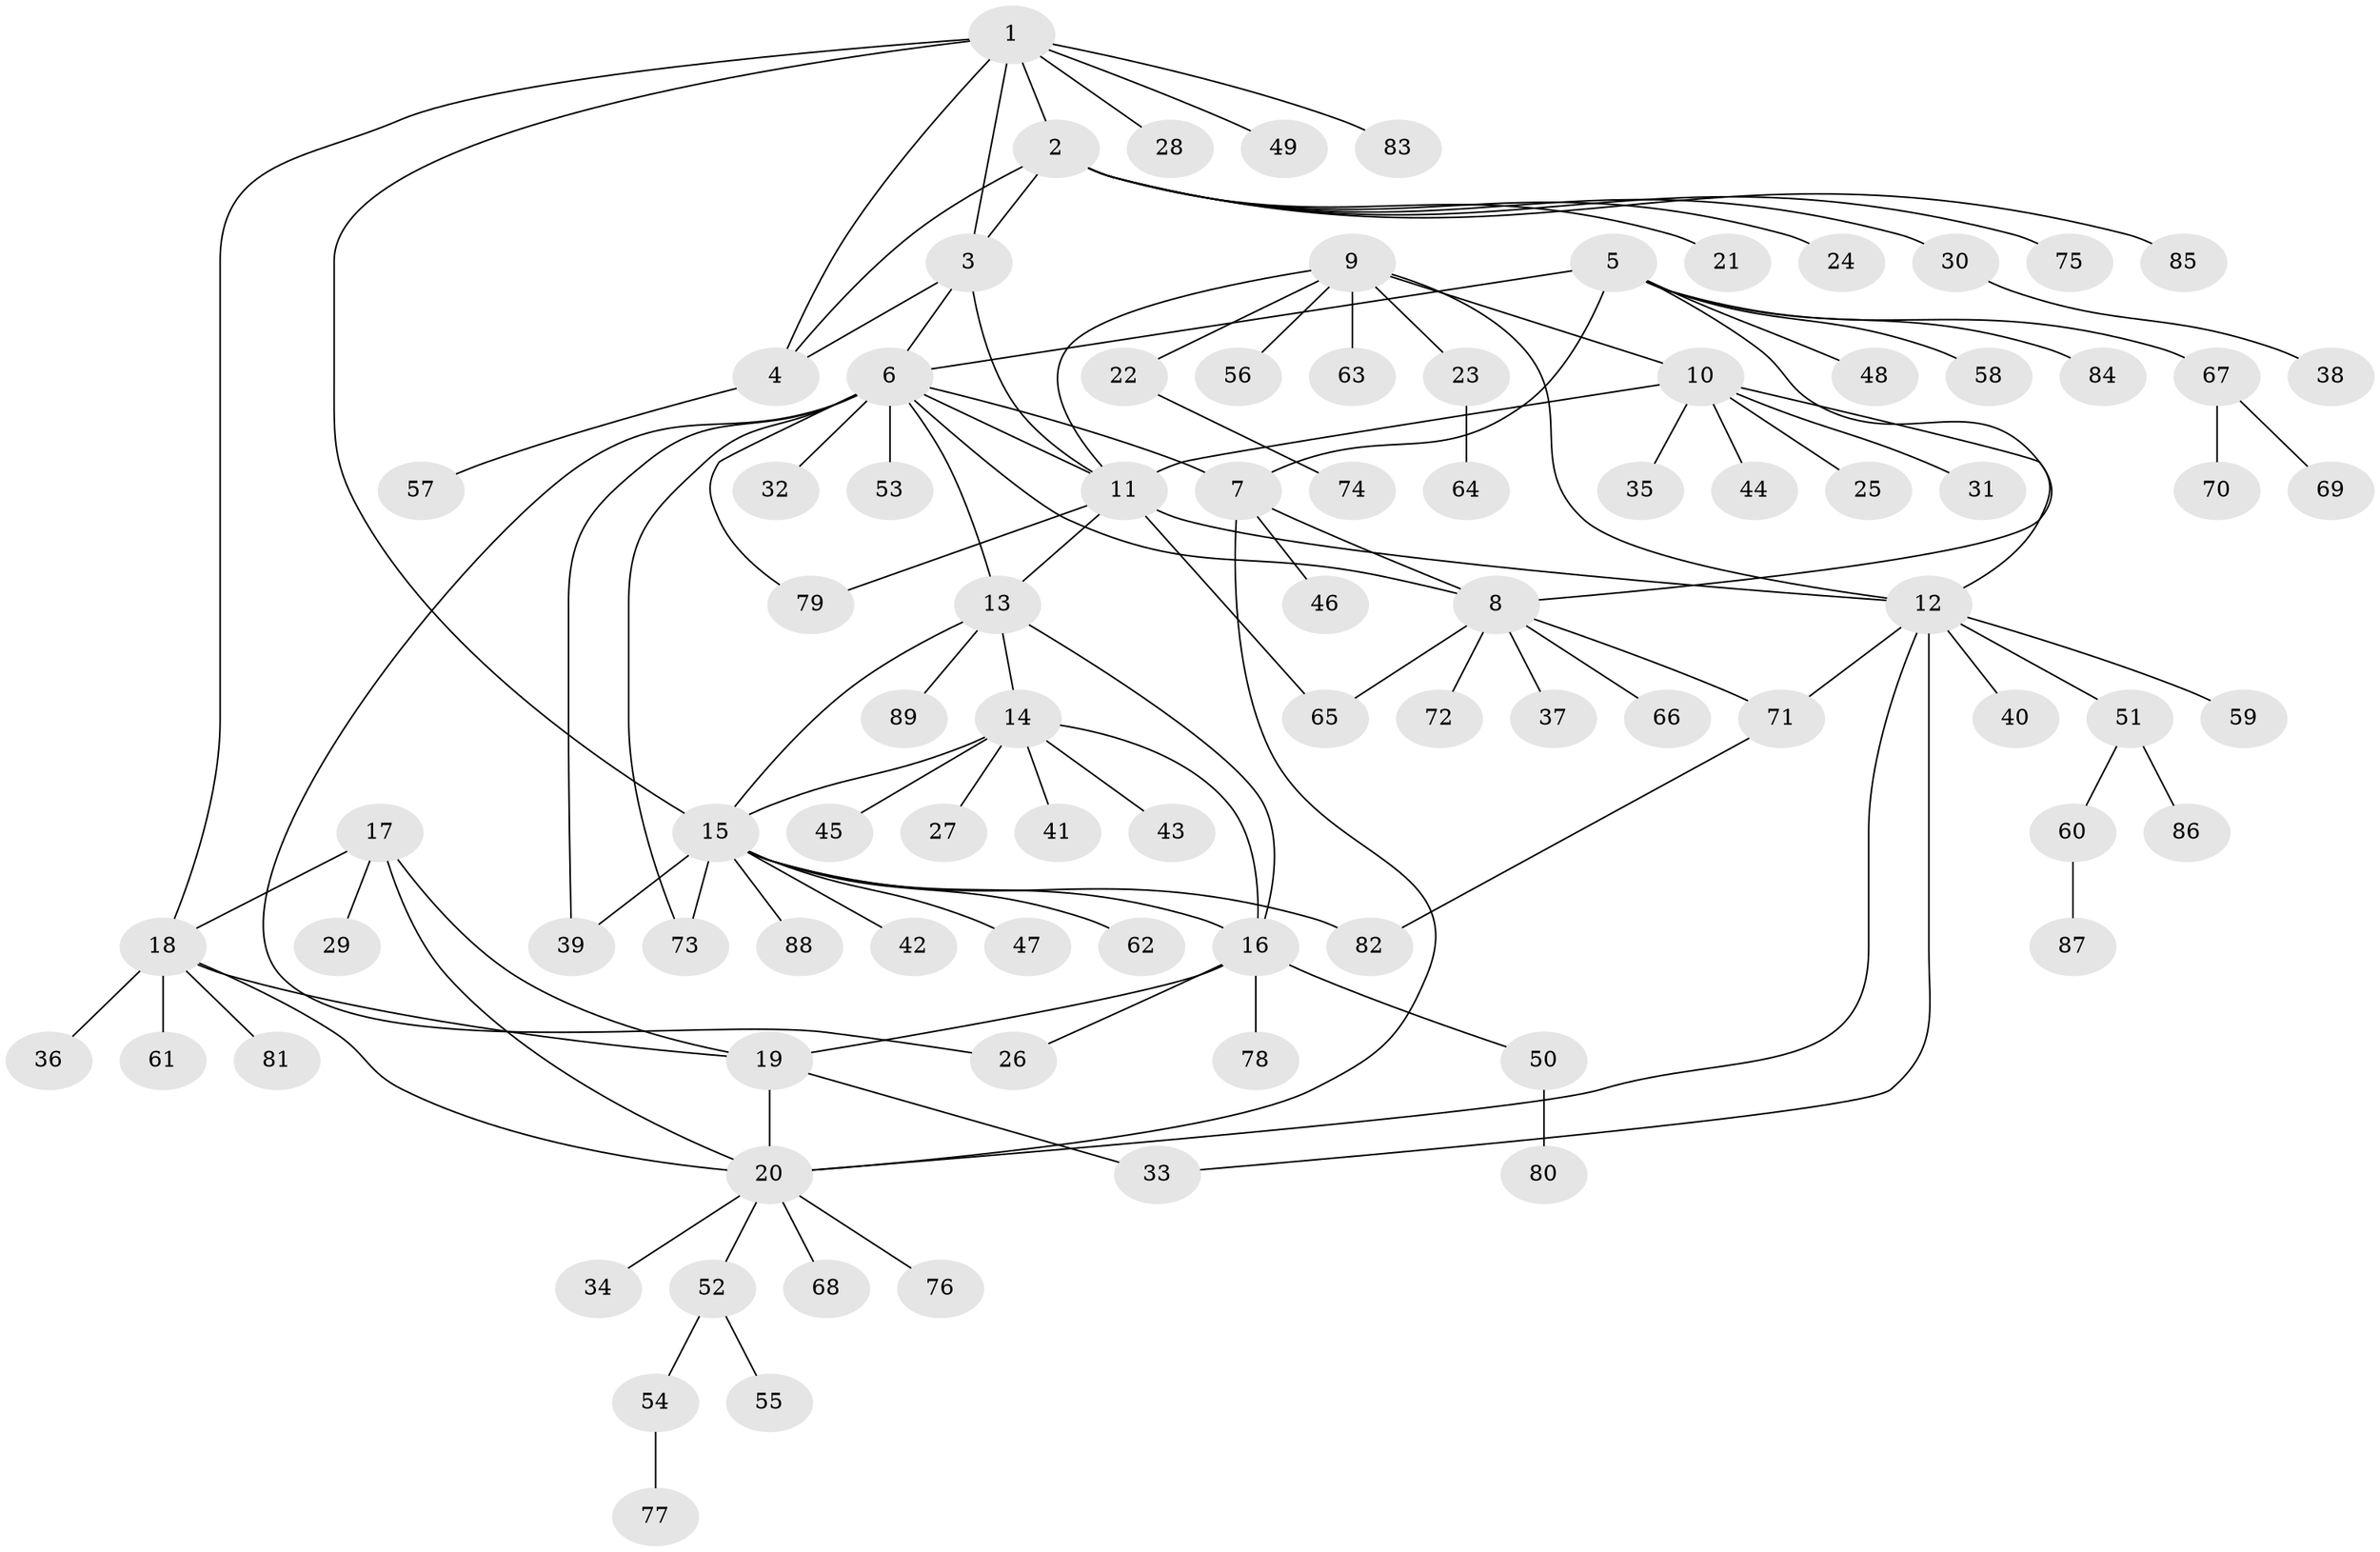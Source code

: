 // Generated by graph-tools (version 1.1) at 2025/15/03/09/25 04:15:56]
// undirected, 89 vertices, 117 edges
graph export_dot {
graph [start="1"]
  node [color=gray90,style=filled];
  1;
  2;
  3;
  4;
  5;
  6;
  7;
  8;
  9;
  10;
  11;
  12;
  13;
  14;
  15;
  16;
  17;
  18;
  19;
  20;
  21;
  22;
  23;
  24;
  25;
  26;
  27;
  28;
  29;
  30;
  31;
  32;
  33;
  34;
  35;
  36;
  37;
  38;
  39;
  40;
  41;
  42;
  43;
  44;
  45;
  46;
  47;
  48;
  49;
  50;
  51;
  52;
  53;
  54;
  55;
  56;
  57;
  58;
  59;
  60;
  61;
  62;
  63;
  64;
  65;
  66;
  67;
  68;
  69;
  70;
  71;
  72;
  73;
  74;
  75;
  76;
  77;
  78;
  79;
  80;
  81;
  82;
  83;
  84;
  85;
  86;
  87;
  88;
  89;
  1 -- 2;
  1 -- 3;
  1 -- 4;
  1 -- 15;
  1 -- 18;
  1 -- 28;
  1 -- 49;
  1 -- 83;
  2 -- 3;
  2 -- 4;
  2 -- 21;
  2 -- 24;
  2 -- 30;
  2 -- 75;
  2 -- 85;
  3 -- 4;
  3 -- 6;
  3 -- 11;
  4 -- 57;
  5 -- 6;
  5 -- 7;
  5 -- 8;
  5 -- 48;
  5 -- 58;
  5 -- 67;
  5 -- 84;
  6 -- 7;
  6 -- 8;
  6 -- 11;
  6 -- 13;
  6 -- 26;
  6 -- 32;
  6 -- 39;
  6 -- 53;
  6 -- 73;
  6 -- 79;
  7 -- 8;
  7 -- 20;
  7 -- 46;
  8 -- 37;
  8 -- 65;
  8 -- 66;
  8 -- 71;
  8 -- 72;
  9 -- 10;
  9 -- 11;
  9 -- 12;
  9 -- 22;
  9 -- 23;
  9 -- 56;
  9 -- 63;
  10 -- 11;
  10 -- 12;
  10 -- 25;
  10 -- 31;
  10 -- 35;
  10 -- 44;
  11 -- 12;
  11 -- 13;
  11 -- 65;
  11 -- 79;
  12 -- 20;
  12 -- 33;
  12 -- 40;
  12 -- 51;
  12 -- 59;
  12 -- 71;
  13 -- 14;
  13 -- 15;
  13 -- 16;
  13 -- 89;
  14 -- 15;
  14 -- 16;
  14 -- 27;
  14 -- 41;
  14 -- 43;
  14 -- 45;
  15 -- 16;
  15 -- 39;
  15 -- 42;
  15 -- 47;
  15 -- 62;
  15 -- 73;
  15 -- 82;
  15 -- 88;
  16 -- 19;
  16 -- 26;
  16 -- 50;
  16 -- 78;
  17 -- 18;
  17 -- 19;
  17 -- 20;
  17 -- 29;
  18 -- 19;
  18 -- 20;
  18 -- 36;
  18 -- 61;
  18 -- 81;
  19 -- 20;
  19 -- 33;
  20 -- 34;
  20 -- 52;
  20 -- 68;
  20 -- 76;
  22 -- 74;
  23 -- 64;
  30 -- 38;
  50 -- 80;
  51 -- 60;
  51 -- 86;
  52 -- 54;
  52 -- 55;
  54 -- 77;
  60 -- 87;
  67 -- 69;
  67 -- 70;
  71 -- 82;
}
